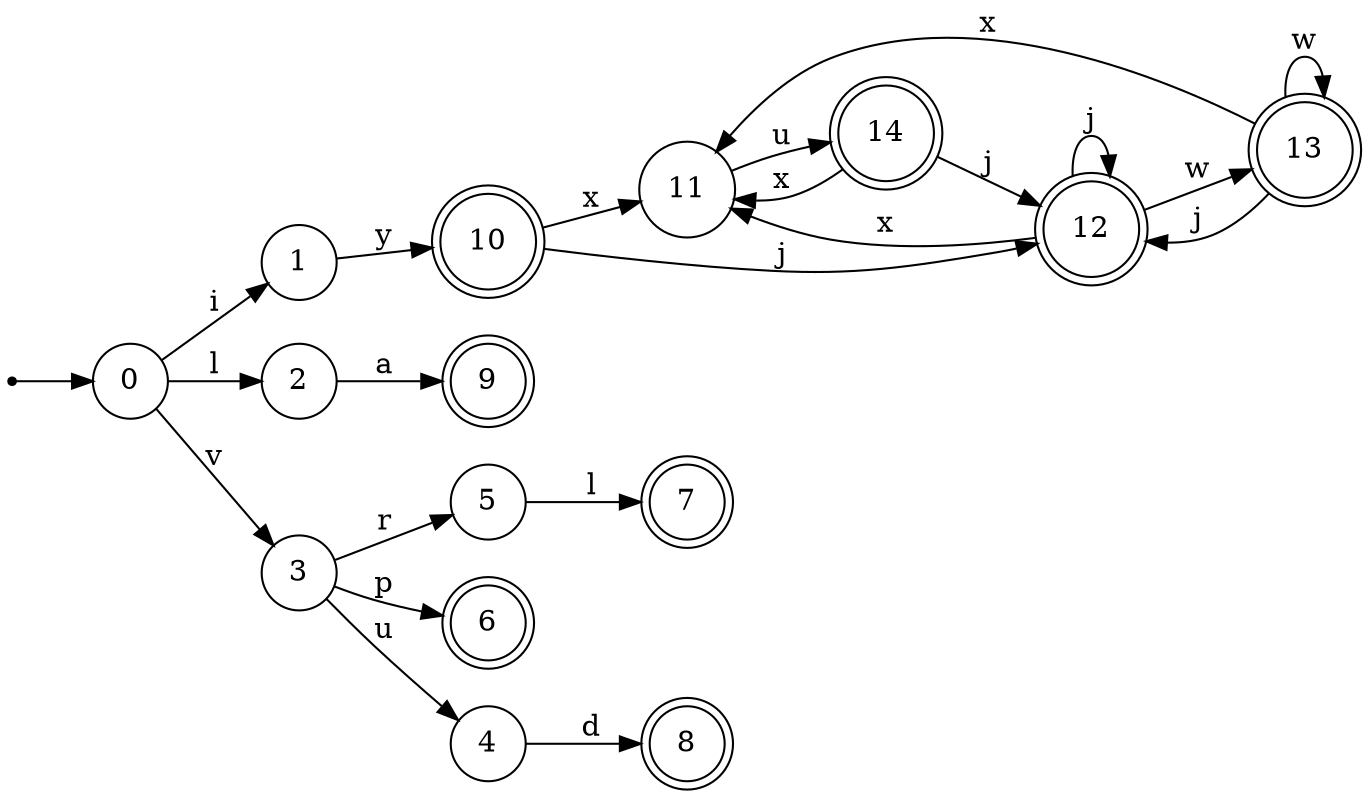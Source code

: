 digraph finite_state_machine {
rankdir=LR;
size="20,20";
node [shape = point]; "dummy0"
node [shape = circle]; "0";
"dummy0" -> "0";
node [shape = circle]; "1";
node [shape = circle]; "2";
node [shape = circle]; "3";
node [shape = circle]; "4";
node [shape = circle]; "5";
node [shape = doublecircle]; "6";node [shape = doublecircle]; "7";node [shape = doublecircle]; "8";node [shape = doublecircle]; "9";node [shape = doublecircle]; "10";node [shape = circle]; "11";
node [shape = doublecircle]; "12";node [shape = doublecircle]; "13";node [shape = doublecircle]; "14";"0" -> "1" [label = "i"];
 "0" -> "2" [label = "l"];
 "0" -> "3" [label = "v"];
 "3" -> "4" [label = "u"];
 "3" -> "5" [label = "r"];
 "3" -> "6" [label = "p"];
 "5" -> "7" [label = "l"];
 "4" -> "8" [label = "d"];
 "2" -> "9" [label = "a"];
 "1" -> "10" [label = "y"];
 "10" -> "11" [label = "x"];
 "10" -> "12" [label = "j"];
 "12" -> "12" [label = "j"];
 "12" -> "13" [label = "w"];
 "12" -> "11" [label = "x"];
 "13" -> "13" [label = "w"];
 "13" -> "12" [label = "j"];
 "13" -> "11" [label = "x"];
 "11" -> "14" [label = "u"];
 "14" -> "11" [label = "x"];
 "14" -> "12" [label = "j"];
 }
